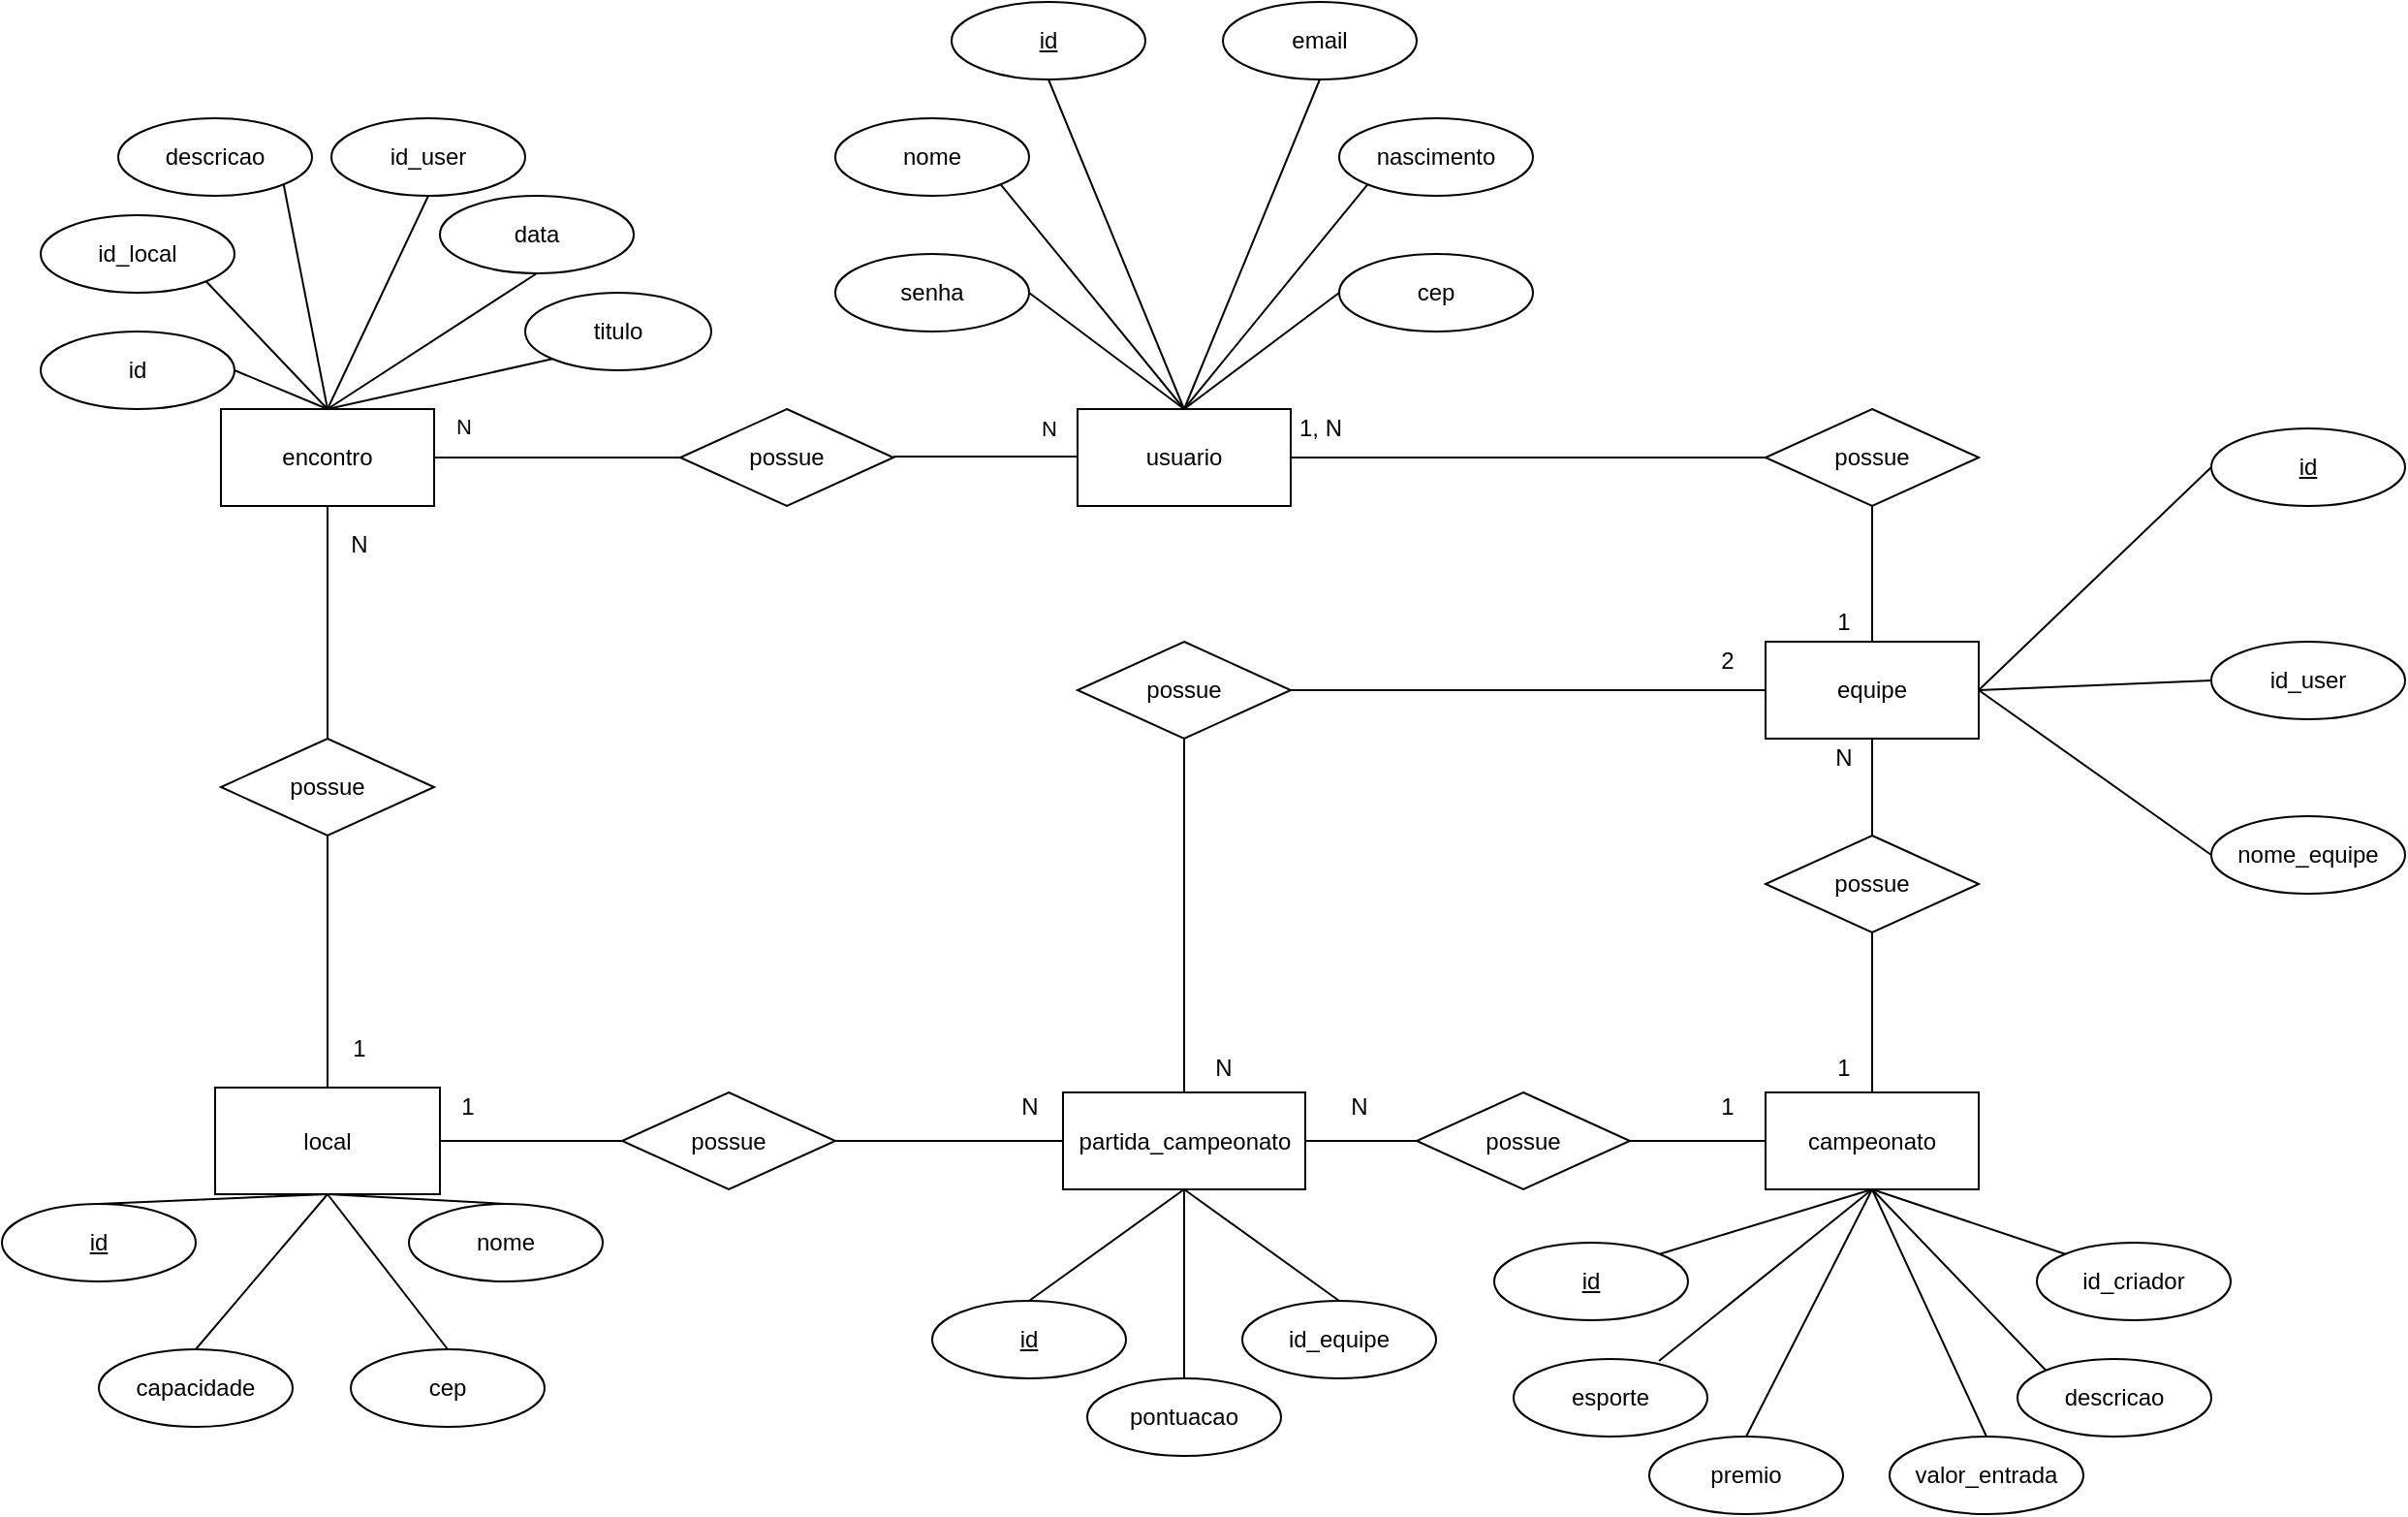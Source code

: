 <mxfile version="13.9.9" type="device"><diagram name="Página-1" id="N1INOAUM5hpIThV5yqhR"><mxGraphModel dx="1422" dy="1991" grid="1" gridSize="10" guides="1" tooltips="1" connect="1" arrows="1" fold="1" page="1" pageScale="1" pageWidth="827" pageHeight="1169" math="0" shadow="0"><root><mxCell id="0"/><mxCell id="1" parent="0"/><mxCell id="-wdtQB86EiZ9sF__bixl-102" value="usuario" style="html=1;whiteSpace=wrap;" parent="1" vertex="1"><mxGeometry x="785" y="-20" width="110" height="50" as="geometry"/></mxCell><mxCell id="-wdtQB86EiZ9sF__bixl-103" value="&lt;u&gt;id&lt;/u&gt;" style="ellipse;whiteSpace=wrap;html=1;align=center;" parent="1" vertex="1"><mxGeometry x="720" y="-230" width="100" height="40" as="geometry"/></mxCell><mxCell id="-wdtQB86EiZ9sF__bixl-104" value="senha" style="ellipse;whiteSpace=wrap;html=1;align=center;" parent="1" vertex="1"><mxGeometry x="660" y="-100" width="100" height="40" as="geometry"/></mxCell><mxCell id="-wdtQB86EiZ9sF__bixl-105" value="nome" style="ellipse;whiteSpace=wrap;html=1;align=center;" parent="1" vertex="1"><mxGeometry x="660" y="-170" width="100" height="40" as="geometry"/></mxCell><mxCell id="-wdtQB86EiZ9sF__bixl-106" value="email" style="ellipse;whiteSpace=wrap;html=1;align=center;" parent="1" vertex="1"><mxGeometry x="860" y="-230" width="100" height="40" as="geometry"/></mxCell><mxCell id="-wdtQB86EiZ9sF__bixl-107" value="nascimento" style="ellipse;whiteSpace=wrap;html=1;align=center;" parent="1" vertex="1"><mxGeometry x="920" y="-170" width="100" height="40" as="geometry"/></mxCell><mxCell id="-wdtQB86EiZ9sF__bixl-108" value="" style="endArrow=none;html=1;rounded=0;exitX=0.5;exitY=1;exitDx=0;exitDy=0;entryX=0.5;entryY=0;entryDx=0;entryDy=0;" parent="1" source="-wdtQB86EiZ9sF__bixl-103" target="-wdtQB86EiZ9sF__bixl-102" edge="1"><mxGeometry width="50" height="50" relative="1" as="geometry"><mxPoint x="790" y="-65" as="sourcePoint"/><mxPoint x="840" y="-115" as="targetPoint"/></mxGeometry></mxCell><mxCell id="-wdtQB86EiZ9sF__bixl-109" value="" style="endArrow=none;html=1;rounded=0;entryX=0.5;entryY=0;entryDx=0;entryDy=0;exitX=1;exitY=1;exitDx=0;exitDy=0;" parent="1" source="-wdtQB86EiZ9sF__bixl-105" target="-wdtQB86EiZ9sF__bixl-102" edge="1"><mxGeometry width="50" height="50" relative="1" as="geometry"><mxPoint x="700" y="-95" as="sourcePoint"/><mxPoint x="850" y="-105" as="targetPoint"/></mxGeometry></mxCell><mxCell id="-wdtQB86EiZ9sF__bixl-110" value="" style="endArrow=none;html=1;rounded=0;entryX=0.5;entryY=0;entryDx=0;entryDy=0;exitX=1;exitY=0.5;exitDx=0;exitDy=0;" parent="1" source="-wdtQB86EiZ9sF__bixl-104" target="-wdtQB86EiZ9sF__bixl-102" edge="1"><mxGeometry width="50" height="50" relative="1" as="geometry"><mxPoint x="810" y="-45" as="sourcePoint"/><mxPoint x="860" y="-95" as="targetPoint"/></mxGeometry></mxCell><mxCell id="-wdtQB86EiZ9sF__bixl-111" value="" style="endArrow=none;html=1;rounded=0;entryX=0.5;entryY=0;entryDx=0;entryDy=0;exitX=0;exitY=1;exitDx=0;exitDy=0;" parent="1" source="-wdtQB86EiZ9sF__bixl-107" target="-wdtQB86EiZ9sF__bixl-102" edge="1"><mxGeometry width="50" height="50" relative="1" as="geometry"><mxPoint x="950" y="-120" as="sourcePoint"/><mxPoint x="900" y="-135" as="targetPoint"/></mxGeometry></mxCell><mxCell id="-wdtQB86EiZ9sF__bixl-112" value="" style="endArrow=none;html=1;rounded=0;exitX=0.5;exitY=1;exitDx=0;exitDy=0;entryX=0.5;entryY=0;entryDx=0;entryDy=0;" parent="1" source="-wdtQB86EiZ9sF__bixl-106" target="-wdtQB86EiZ9sF__bixl-102" edge="1"><mxGeometry width="50" height="50" relative="1" as="geometry"><mxPoint x="830" y="-25" as="sourcePoint"/><mxPoint x="880" y="-75" as="targetPoint"/></mxGeometry></mxCell><mxCell id="-wdtQB86EiZ9sF__bixl-113" value="cep" style="ellipse;whiteSpace=wrap;html=1;align=center;" parent="1" vertex="1"><mxGeometry x="920" y="-100" width="100" height="40" as="geometry"/></mxCell><mxCell id="-wdtQB86EiZ9sF__bixl-114" value="" style="endArrow=none;html=1;rounded=0;entryX=0;entryY=0.5;entryDx=0;entryDy=0;exitX=0.5;exitY=0;exitDx=0;exitDy=0;" parent="1" source="-wdtQB86EiZ9sF__bixl-102" target="-wdtQB86EiZ9sF__bixl-113" edge="1"><mxGeometry width="50" height="50" relative="1" as="geometry"><mxPoint x="1040" y="105" as="sourcePoint"/><mxPoint x="1100" y="-55" as="targetPoint"/></mxGeometry></mxCell><mxCell id="-wdtQB86EiZ9sF__bixl-115" value="campeonato" style="rounded=0;whiteSpace=wrap;html=1;" parent="1" vertex="1"><mxGeometry x="1140" y="332.5" width="110" height="50" as="geometry"/></mxCell><mxCell id="-wdtQB86EiZ9sF__bixl-116" value="&lt;u&gt;id&lt;/u&gt;" style="ellipse;whiteSpace=wrap;html=1;align=center;" parent="1" vertex="1"><mxGeometry x="1000" y="410" width="100" height="40" as="geometry"/></mxCell><mxCell id="-wdtQB86EiZ9sF__bixl-117" value="premio" style="ellipse;whiteSpace=wrap;html=1;align=center;" parent="1" vertex="1"><mxGeometry x="1080" y="510" width="100" height="40" as="geometry"/></mxCell><mxCell id="-wdtQB86EiZ9sF__bixl-118" value="esporte" style="ellipse;whiteSpace=wrap;html=1;align=center;" parent="1" vertex="1"><mxGeometry x="1010" y="470" width="100" height="40" as="geometry"/></mxCell><mxCell id="-wdtQB86EiZ9sF__bixl-119" value="id_criador" style="ellipse;whiteSpace=wrap;html=1;align=center;" parent="1" vertex="1"><mxGeometry x="1280" y="410" width="100" height="40" as="geometry"/></mxCell><mxCell id="-wdtQB86EiZ9sF__bixl-120" value="descricao" style="ellipse;whiteSpace=wrap;html=1;align=center;" parent="1" vertex="1"><mxGeometry x="1270" y="470" width="100" height="40" as="geometry"/></mxCell><mxCell id="-wdtQB86EiZ9sF__bixl-121" value="valor_entrada" style="ellipse;whiteSpace=wrap;html=1;align=center;" parent="1" vertex="1"><mxGeometry x="1204" y="510" width="100" height="40" as="geometry"/></mxCell><mxCell id="-wdtQB86EiZ9sF__bixl-122" value="" style="endArrow=none;html=1;rounded=0;entryX=1;entryY=0;entryDx=0;entryDy=0;exitX=0.5;exitY=1;exitDx=0;exitDy=0;" parent="1" source="-wdtQB86EiZ9sF__bixl-115" target="-wdtQB86EiZ9sF__bixl-116" edge="1"><mxGeometry width="50" height="50" relative="1" as="geometry"><mxPoint x="1460" y="220" as="sourcePoint"/><mxPoint x="1524" y="380" as="targetPoint"/></mxGeometry></mxCell><mxCell id="-wdtQB86EiZ9sF__bixl-123" value="" style="endArrow=none;html=1;rounded=0;entryX=0.75;entryY=0.025;entryDx=0;entryDy=0;exitX=0.5;exitY=1;exitDx=0;exitDy=0;entryPerimeter=0;" parent="1" source="-wdtQB86EiZ9sF__bixl-115" target="-wdtQB86EiZ9sF__bixl-118" edge="1"><mxGeometry width="50" height="50" relative="1" as="geometry"><mxPoint x="1200" y="390" as="sourcePoint"/><mxPoint x="1080" y="420" as="targetPoint"/></mxGeometry></mxCell><mxCell id="-wdtQB86EiZ9sF__bixl-124" value="" style="endArrow=none;html=1;rounded=0;entryX=0.5;entryY=0;entryDx=0;entryDy=0;exitX=0.5;exitY=1;exitDx=0;exitDy=0;" parent="1" source="-wdtQB86EiZ9sF__bixl-115" target="-wdtQB86EiZ9sF__bixl-121" edge="1"><mxGeometry width="50" height="50" relative="1" as="geometry"><mxPoint x="1210" y="400" as="sourcePoint"/><mxPoint x="1090" y="430" as="targetPoint"/></mxGeometry></mxCell><mxCell id="-wdtQB86EiZ9sF__bixl-125" value="" style="endArrow=none;html=1;rounded=0;entryX=0.5;entryY=0;entryDx=0;entryDy=0;exitX=0.5;exitY=1;exitDx=0;exitDy=0;" parent="1" source="-wdtQB86EiZ9sF__bixl-115" target="-wdtQB86EiZ9sF__bixl-117" edge="1"><mxGeometry width="50" height="50" relative="1" as="geometry"><mxPoint x="1220" y="410" as="sourcePoint"/><mxPoint x="1100" y="440" as="targetPoint"/></mxGeometry></mxCell><mxCell id="-wdtQB86EiZ9sF__bixl-126" value="" style="endArrow=none;html=1;rounded=0;entryX=0.5;entryY=1;entryDx=0;entryDy=0;exitX=0;exitY=0;exitDx=0;exitDy=0;" parent="1" source="-wdtQB86EiZ9sF__bixl-120" target="-wdtQB86EiZ9sF__bixl-115" edge="1"><mxGeometry width="50" height="50" relative="1" as="geometry"><mxPoint x="1230" y="420" as="sourcePoint"/><mxPoint x="1110" y="450" as="targetPoint"/></mxGeometry></mxCell><mxCell id="-wdtQB86EiZ9sF__bixl-127" value="" style="endArrow=none;html=1;rounded=0;entryX=0.5;entryY=1;entryDx=0;entryDy=0;exitX=0;exitY=0;exitDx=0;exitDy=0;" parent="1" source="-wdtQB86EiZ9sF__bixl-119" target="-wdtQB86EiZ9sF__bixl-115" edge="1"><mxGeometry width="50" height="50" relative="1" as="geometry"><mxPoint x="1240" y="430" as="sourcePoint"/><mxPoint x="1120" y="460" as="targetPoint"/></mxGeometry></mxCell><mxCell id="-wdtQB86EiZ9sF__bixl-128" value="equipe" style="rounded=0;whiteSpace=wrap;html=1;" parent="1" vertex="1"><mxGeometry x="1140" y="100" width="110" height="50" as="geometry"/></mxCell><mxCell id="-wdtQB86EiZ9sF__bixl-129" value="&lt;u&gt;id&lt;/u&gt;" style="ellipse;whiteSpace=wrap;html=1;align=center;" parent="1" vertex="1"><mxGeometry x="1370" y="-10" width="100" height="40" as="geometry"/></mxCell><mxCell id="-wdtQB86EiZ9sF__bixl-130" value="" style="endArrow=none;html=1;rounded=0;exitX=0;exitY=0.5;exitDx=0;exitDy=0;entryX=1;entryY=0.5;entryDx=0;entryDy=0;" parent="1" source="-wdtQB86EiZ9sF__bixl-129" target="-wdtQB86EiZ9sF__bixl-128" edge="1"><mxGeometry width="50" height="50" relative="1" as="geometry"><mxPoint x="2000" y="130" as="sourcePoint"/><mxPoint x="1440" y="140" as="targetPoint"/></mxGeometry></mxCell><mxCell id="-wdtQB86EiZ9sF__bixl-131" value="id_user" style="ellipse;whiteSpace=wrap;html=1;align=center;" parent="1" vertex="1"><mxGeometry x="1370" y="100" width="100" height="40" as="geometry"/></mxCell><mxCell id="-wdtQB86EiZ9sF__bixl-132" value="" style="endArrow=none;html=1;rounded=0;exitX=0;exitY=0.5;exitDx=0;exitDy=0;entryX=1;entryY=0.5;entryDx=0;entryDy=0;" parent="1" source="-wdtQB86EiZ9sF__bixl-131" target="-wdtQB86EiZ9sF__bixl-128" edge="1"><mxGeometry width="50" height="50" relative="1" as="geometry"><mxPoint x="1130" y="210" as="sourcePoint"/><mxPoint x="1280" y="170" as="targetPoint"/></mxGeometry></mxCell><mxCell id="-wdtQB86EiZ9sF__bixl-133" value="possue" style="shape=rhombus;perimeter=rhombusPerimeter;whiteSpace=wrap;html=1;align=center;" parent="1" vertex="1"><mxGeometry x="1140" y="-20" width="110" height="50" as="geometry"/></mxCell><mxCell id="-wdtQB86EiZ9sF__bixl-134" value="" style="endArrow=none;html=1;rounded=0;exitX=0.5;exitY=1;exitDx=0;exitDy=0;entryX=0.5;entryY=0;entryDx=0;entryDy=0;" parent="1" source="-wdtQB86EiZ9sF__bixl-133" target="-wdtQB86EiZ9sF__bixl-128" edge="1"><mxGeometry width="50" height="50" relative="1" as="geometry"><mxPoint x="1240" y="150" as="sourcePoint"/><mxPoint x="1330" y="100" as="targetPoint"/></mxGeometry></mxCell><mxCell id="-wdtQB86EiZ9sF__bixl-135" value="" style="endArrow=none;html=1;rounded=0;entryX=0;entryY=0.5;entryDx=0;entryDy=0;exitX=1;exitY=0.5;exitDx=0;exitDy=0;" parent="1" source="-wdtQB86EiZ9sF__bixl-102" target="-wdtQB86EiZ9sF__bixl-133" edge="1"><mxGeometry width="50" height="50" relative="1" as="geometry"><mxPoint x="850" y="-55" as="sourcePoint"/><mxPoint x="930" y="-55" as="targetPoint"/></mxGeometry></mxCell><mxCell id="-wdtQB86EiZ9sF__bixl-136" value="possue" style="shape=rhombus;perimeter=rhombusPerimeter;whiteSpace=wrap;html=1;align=center;" parent="1" vertex="1"><mxGeometry x="550" y="332.5" width="110" height="50" as="geometry"/></mxCell><mxCell id="-wdtQB86EiZ9sF__bixl-137" value="" style="endArrow=none;html=1;rounded=0;exitX=0.5;exitY=0;exitDx=0;exitDy=0;entryX=0.5;entryY=1;entryDx=0;entryDy=0;" parent="1" source="-wdtQB86EiZ9sF__bixl-115" target="-wdtQB86EiZ9sF__bixl-165" edge="1"><mxGeometry width="50" height="50" relative="1" as="geometry"><mxPoint x="1490" y="-40" as="sourcePoint"/><mxPoint x="1200" y="190" as="targetPoint"/></mxGeometry></mxCell><mxCell id="-wdtQB86EiZ9sF__bixl-138" value="nome_equipe" style="ellipse;whiteSpace=wrap;html=1;align=center;" parent="1" vertex="1"><mxGeometry x="1370" y="190" width="100" height="40" as="geometry"/></mxCell><mxCell id="-wdtQB86EiZ9sF__bixl-139" value="" style="endArrow=none;html=1;rounded=0;entryX=1;entryY=0.5;entryDx=0;entryDy=0;exitX=0;exitY=0.5;exitDx=0;exitDy=0;" parent="1" source="-wdtQB86EiZ9sF__bixl-138" target="-wdtQB86EiZ9sF__bixl-128" edge="1"><mxGeometry width="50" height="50" relative="1" as="geometry"><mxPoint x="1370" y="190" as="sourcePoint"/><mxPoint x="1260" y="115" as="targetPoint"/></mxGeometry></mxCell><mxCell id="-wdtQB86EiZ9sF__bixl-140" value="partida_campeonato" style="rounded=0;whiteSpace=wrap;html=1;" parent="1" vertex="1"><mxGeometry x="777.5" y="332.5" width="125" height="50" as="geometry"/></mxCell><mxCell id="-wdtQB86EiZ9sF__bixl-141" value="&lt;u&gt;id&lt;/u&gt;" style="ellipse;whiteSpace=wrap;html=1;align=center;" parent="1" vertex="1"><mxGeometry x="710" y="440" width="100" height="40" as="geometry"/></mxCell><mxCell id="-wdtQB86EiZ9sF__bixl-142" value="" style="endArrow=none;html=1;rounded=0;exitX=0.5;exitY=0;exitDx=0;exitDy=0;entryX=0.5;entryY=1;entryDx=0;entryDy=0;" parent="1" source="-wdtQB86EiZ9sF__bixl-141" target="-wdtQB86EiZ9sF__bixl-140" edge="1"><mxGeometry width="50" height="50" relative="1" as="geometry"><mxPoint x="1486" y="495" as="sourcePoint"/><mxPoint x="696" y="335" as="targetPoint"/></mxGeometry></mxCell><mxCell id="-wdtQB86EiZ9sF__bixl-145" value="" style="endArrow=none;html=1;rounded=0;exitX=0;exitY=0.5;exitDx=0;exitDy=0;entryX=1;entryY=0.5;entryDx=0;entryDy=0;" parent="1" source="-wdtQB86EiZ9sF__bixl-115" target="GXf_h8resjG4_r_IiJEU-8" edge="1"><mxGeometry width="50" height="50" relative="1" as="geometry"><mxPoint x="1340" y="335" as="sourcePoint"/><mxPoint x="1830" y="360" as="targetPoint"/></mxGeometry></mxCell><mxCell id="-wdtQB86EiZ9sF__bixl-146" value="id_equipe" style="ellipse;whiteSpace=wrap;html=1;align=center;" parent="1" vertex="1"><mxGeometry x="870" y="440" width="100" height="40" as="geometry"/></mxCell><mxCell id="-wdtQB86EiZ9sF__bixl-147" value="" style="endArrow=none;html=1;rounded=0;exitX=0.5;exitY=0;exitDx=0;exitDy=0;entryX=0.5;entryY=1;entryDx=0;entryDy=0;" parent="1" source="-wdtQB86EiZ9sF__bixl-146" target="-wdtQB86EiZ9sF__bixl-140" edge="1"><mxGeometry width="50" height="50" relative="1" as="geometry"><mxPoint x="726" y="515" as="sourcePoint"/><mxPoint x="816" y="460" as="targetPoint"/></mxGeometry></mxCell><mxCell id="-wdtQB86EiZ9sF__bixl-148" value="local" style="rounded=0;whiteSpace=wrap;html=1;" parent="1" vertex="1"><mxGeometry x="340" y="330" width="116" height="55" as="geometry"/></mxCell><mxCell id="-wdtQB86EiZ9sF__bixl-149" value="&lt;u&gt;id&lt;/u&gt;" style="ellipse;whiteSpace=wrap;html=1;align=center;" parent="1" vertex="1"><mxGeometry x="230" y="390" width="100" height="40" as="geometry"/></mxCell><mxCell id="-wdtQB86EiZ9sF__bixl-150" value="nome" style="ellipse;whiteSpace=wrap;html=1;align=center;" parent="1" vertex="1"><mxGeometry x="440" y="390" width="100" height="40" as="geometry"/></mxCell><mxCell id="-wdtQB86EiZ9sF__bixl-151" value="capacidade" style="ellipse;whiteSpace=wrap;html=1;align=center;" parent="1" vertex="1"><mxGeometry x="280" y="465" width="100" height="40" as="geometry"/></mxCell><mxCell id="-wdtQB86EiZ9sF__bixl-152" value="" style="endArrow=none;html=1;rounded=0;entryX=0.5;entryY=1;entryDx=0;entryDy=0;exitX=0.5;exitY=0;exitDx=0;exitDy=0;" parent="1" source="-wdtQB86EiZ9sF__bixl-149" target="-wdtQB86EiZ9sF__bixl-148" edge="1"><mxGeometry width="50" height="50" relative="1" as="geometry"><mxPoint x="330" y="465" as="sourcePoint"/><mxPoint x="380" y="415" as="targetPoint"/></mxGeometry></mxCell><mxCell id="-wdtQB86EiZ9sF__bixl-153" value="" style="endArrow=none;html=1;rounded=0;entryX=0.5;entryY=1;entryDx=0;entryDy=0;exitX=0.5;exitY=0;exitDx=0;exitDy=0;" parent="1" source="-wdtQB86EiZ9sF__bixl-150" target="-wdtQB86EiZ9sF__bixl-148" edge="1"><mxGeometry width="50" height="50" relative="1" as="geometry"><mxPoint x="330" y="445" as="sourcePoint"/><mxPoint x="400" y="375" as="targetPoint"/></mxGeometry></mxCell><mxCell id="-wdtQB86EiZ9sF__bixl-154" value="" style="endArrow=none;html=1;rounded=0;entryX=0.5;entryY=1;entryDx=0;entryDy=0;exitX=0.5;exitY=0;exitDx=0;exitDy=0;" parent="1" source="-wdtQB86EiZ9sF__bixl-151" target="-wdtQB86EiZ9sF__bixl-148" edge="1"><mxGeometry width="50" height="50" relative="1" as="geometry"><mxPoint x="470" y="445" as="sourcePoint"/><mxPoint x="400" y="375" as="targetPoint"/></mxGeometry></mxCell><mxCell id="-wdtQB86EiZ9sF__bixl-155" value="cep" style="ellipse;whiteSpace=wrap;html=1;align=center;" parent="1" vertex="1"><mxGeometry x="410" y="465" width="100" height="40" as="geometry"/></mxCell><mxCell id="-wdtQB86EiZ9sF__bixl-156" value="" style="endArrow=none;html=1;rounded=0;exitX=0.5;exitY=0;exitDx=0;exitDy=0;entryX=0.5;entryY=1;entryDx=0;entryDy=0;" parent="1" source="-wdtQB86EiZ9sF__bixl-155" target="-wdtQB86EiZ9sF__bixl-148" edge="1"><mxGeometry width="50" height="50" relative="1" as="geometry"><mxPoint x="400" y="485" as="sourcePoint"/><mxPoint x="404" y="375" as="targetPoint"/></mxGeometry></mxCell><mxCell id="-wdtQB86EiZ9sF__bixl-157" value="encontro" style="rounded=0;whiteSpace=wrap;html=1;" parent="1" vertex="1"><mxGeometry x="343" y="-20" width="110" height="50" as="geometry"/></mxCell><mxCell id="-wdtQB86EiZ9sF__bixl-158" value="" style="endArrow=none;html=1;rounded=0;entryX=0;entryY=0.5;entryDx=0;entryDy=0;exitX=1;exitY=0.5;exitDx=0;exitDy=0;" parent="1" source="-wdtQB86EiZ9sF__bixl-157" target="-wdtQB86EiZ9sF__bixl-162" edge="1"><mxGeometry width="50" height="50" relative="1" as="geometry"><mxPoint x="650" y="50" as="sourcePoint"/><mxPoint x="730" y="110" as="targetPoint"/></mxGeometry></mxCell><mxCell id="-wdtQB86EiZ9sF__bixl-159" value="titulo" style="ellipse;whiteSpace=wrap;html=1;align=center;" parent="1" vertex="1"><mxGeometry x="500" y="-80" width="96" height="40" as="geometry"/></mxCell><mxCell id="-wdtQB86EiZ9sF__bixl-160" value="id_local" style="ellipse;whiteSpace=wrap;html=1;align=center;" parent="1" vertex="1"><mxGeometry x="250" y="-120" width="100" height="40" as="geometry"/></mxCell><mxCell id="-wdtQB86EiZ9sF__bixl-161" value="descricao" style="ellipse;whiteSpace=wrap;html=1;align=center;" parent="1" vertex="1"><mxGeometry x="290" y="-170" width="100" height="40" as="geometry"/></mxCell><mxCell id="-wdtQB86EiZ9sF__bixl-162" value="possue" style="shape=rhombus;perimeter=rhombusPerimeter;whiteSpace=wrap;html=1;align=center;" parent="1" vertex="1"><mxGeometry x="580" y="-20" width="110" height="50" as="geometry"/></mxCell><mxCell id="-wdtQB86EiZ9sF__bixl-163" value="" style="endArrow=none;html=1;rounded=0;entryX=1;entryY=0.5;entryDx=0;entryDy=0;exitX=0;exitY=0.5;exitDx=0;exitDy=0;" parent="1" edge="1"><mxGeometry width="50" height="50" relative="1" as="geometry"><mxPoint x="785" y="4.5" as="sourcePoint"/><mxPoint x="690" y="4.5" as="targetPoint"/></mxGeometry></mxCell><mxCell id="GXf_h8resjG4_r_IiJEU-1" value="N" style="edgeLabel;html=1;align=center;verticalAlign=middle;resizable=0;points=[];" vertex="1" connectable="0" parent="-wdtQB86EiZ9sF__bixl-163"><mxGeometry x="-0.684" y="1" relative="1" as="geometry"><mxPoint x="0.2" y="-15.5" as="offset"/></mxGeometry></mxCell><mxCell id="-wdtQB86EiZ9sF__bixl-164" value="possue" style="shape=rhombus;perimeter=rhombusPerimeter;whiteSpace=wrap;html=1;align=center;" parent="1" vertex="1"><mxGeometry x="343" y="150" width="110" height="50" as="geometry"/></mxCell><mxCell id="-wdtQB86EiZ9sF__bixl-165" value="possue" style="shape=rhombus;perimeter=rhombusPerimeter;whiteSpace=wrap;html=1;align=center;" parent="1" vertex="1"><mxGeometry x="1140" y="200" width="110" height="50" as="geometry"/></mxCell><mxCell id="-wdtQB86EiZ9sF__bixl-166" value="" style="endArrow=none;html=1;rounded=0;exitX=0.5;exitY=1;exitDx=0;exitDy=0;entryX=0.5;entryY=0;entryDx=0;entryDy=0;" parent="1" source="-wdtQB86EiZ9sF__bixl-128" target="-wdtQB86EiZ9sF__bixl-165" edge="1"><mxGeometry width="50" height="50" relative="1" as="geometry"><mxPoint x="1280" y="200" as="sourcePoint"/><mxPoint x="1210" y="200" as="targetPoint"/></mxGeometry></mxCell><mxCell id="-wdtQB86EiZ9sF__bixl-167" value="" style="endArrow=none;html=1;rounded=0;entryX=0.5;entryY=1;entryDx=0;entryDy=0;exitX=0.5;exitY=0;exitDx=0;exitDy=0;" parent="1" source="-wdtQB86EiZ9sF__bixl-148" target="-wdtQB86EiZ9sF__bixl-164" edge="1"><mxGeometry width="50" height="50" relative="1" as="geometry"><mxPoint x="440" y="200" as="sourcePoint"/><mxPoint x="570" y="200" as="targetPoint"/></mxGeometry></mxCell><mxCell id="-wdtQB86EiZ9sF__bixl-168" value="" style="endArrow=none;html=1;rounded=0;entryX=0.5;entryY=0;entryDx=0;entryDy=0;exitX=0.5;exitY=1;exitDx=0;exitDy=0;" parent="1" source="-wdtQB86EiZ9sF__bixl-157" target="-wdtQB86EiZ9sF__bixl-164" edge="1"><mxGeometry width="50" height="50" relative="1" as="geometry"><mxPoint x="470" y="110" as="sourcePoint"/><mxPoint x="600" y="110" as="targetPoint"/></mxGeometry></mxCell><mxCell id="-wdtQB86EiZ9sF__bixl-169" value="" style="endArrow=none;html=1;rounded=0;entryX=0.5;entryY=0;entryDx=0;entryDy=0;exitX=0.5;exitY=1;exitDx=0;exitDy=0;" parent="1" source="-wdtQB86EiZ9sF__bixl-170" target="-wdtQB86EiZ9sF__bixl-140" edge="1"><mxGeometry width="50" height="50" relative="1" as="geometry"><mxPoint x="967.369" y="282.5" as="sourcePoint"/><mxPoint x="866" y="345" as="targetPoint"/></mxGeometry></mxCell><mxCell id="-wdtQB86EiZ9sF__bixl-170" value="possue" style="shape=rhombus;perimeter=rhombusPerimeter;whiteSpace=wrap;html=1;align=center;rotation=0;" parent="1" vertex="1"><mxGeometry x="785" y="100" width="110" height="50" as="geometry"/></mxCell><mxCell id="-wdtQB86EiZ9sF__bixl-171" value="" style="endArrow=none;html=1;rounded=0;entryX=1;entryY=0.5;entryDx=0;entryDy=0;exitX=0;exitY=0.5;exitDx=0;exitDy=0;" parent="1" source="-wdtQB86EiZ9sF__bixl-128" target="-wdtQB86EiZ9sF__bixl-170" edge="1"><mxGeometry width="50" height="50" relative="1" as="geometry"><mxPoint x="1021" y="110" as="sourcePoint"/><mxPoint x="920" y="182" as="targetPoint"/></mxGeometry></mxCell><mxCell id="-wdtQB86EiZ9sF__bixl-172" value="" style="endArrow=none;html=1;rounded=0;entryX=1;entryY=0.5;entryDx=0;entryDy=0;exitX=0;exitY=0.5;exitDx=0;exitDy=0;" parent="1" source="-wdtQB86EiZ9sF__bixl-136" target="-wdtQB86EiZ9sF__bixl-148" edge="1"><mxGeometry width="50" height="50" relative="1" as="geometry"><mxPoint x="921" y="390" as="sourcePoint"/><mxPoint x="820" y="462" as="targetPoint"/></mxGeometry></mxCell><mxCell id="-wdtQB86EiZ9sF__bixl-173" value="" style="endArrow=none;html=1;rounded=0;entryX=1;entryY=0.5;entryDx=0;entryDy=0;exitX=0;exitY=0.5;exitDx=0;exitDy=0;" parent="1" source="-wdtQB86EiZ9sF__bixl-140" target="-wdtQB86EiZ9sF__bixl-136" edge="1"><mxGeometry width="50" height="50" relative="1" as="geometry"><mxPoint x="977" y="293" as="sourcePoint"/><mxPoint x="876" y="365" as="targetPoint"/></mxGeometry></mxCell><mxCell id="-wdtQB86EiZ9sF__bixl-174" value="" style="endArrow=none;html=1;rounded=0;entryX=1;entryY=1;entryDx=0;entryDy=0;exitX=0.5;exitY=0;exitDx=0;exitDy=0;" parent="1" source="-wdtQB86EiZ9sF__bixl-157" target="-wdtQB86EiZ9sF__bixl-161" edge="1"><mxGeometry width="50" height="50" relative="1" as="geometry"><mxPoint x="405" y="40" as="sourcePoint"/><mxPoint x="405" y="160" as="targetPoint"/></mxGeometry></mxCell><mxCell id="-wdtQB86EiZ9sF__bixl-175" value="data" style="ellipse;whiteSpace=wrap;html=1;align=center;" parent="1" vertex="1"><mxGeometry x="456" y="-130" width="100" height="40" as="geometry"/></mxCell><mxCell id="-wdtQB86EiZ9sF__bixl-176" value="" style="endArrow=none;html=1;rounded=0;entryX=0.5;entryY=0;entryDx=0;entryDy=0;exitX=0.5;exitY=1;exitDx=0;exitDy=0;" parent="1" source="-wdtQB86EiZ9sF__bixl-175" target="-wdtQB86EiZ9sF__bixl-157" edge="1"><mxGeometry width="50" height="50" relative="1" as="geometry"><mxPoint x="405" y="-10" as="sourcePoint"/><mxPoint x="345" y="-96" as="targetPoint"/></mxGeometry></mxCell><mxCell id="-wdtQB86EiZ9sF__bixl-177" value="" style="endArrow=none;html=1;rounded=0;entryX=0.5;entryY=0;entryDx=0;entryDy=0;exitX=1;exitY=1;exitDx=0;exitDy=0;" parent="1" source="-wdtQB86EiZ9sF__bixl-160" target="-wdtQB86EiZ9sF__bixl-157" edge="1"><mxGeometry width="50" height="50" relative="1" as="geometry"><mxPoint x="415" as="sourcePoint"/><mxPoint x="355" y="-86" as="targetPoint"/></mxGeometry></mxCell><mxCell id="-wdtQB86EiZ9sF__bixl-178" value="" style="endArrow=none;html=1;rounded=0;entryX=0.5;entryY=0;entryDx=0;entryDy=0;exitX=0;exitY=1;exitDx=0;exitDy=0;" parent="1" source="-wdtQB86EiZ9sF__bixl-159" target="-wdtQB86EiZ9sF__bixl-157" edge="1"><mxGeometry width="50" height="50" relative="1" as="geometry"><mxPoint x="405" y="-110" as="sourcePoint"/><mxPoint x="405" y="-10" as="targetPoint"/></mxGeometry></mxCell><mxCell id="-wdtQB86EiZ9sF__bixl-262" value="pontuacao" style="ellipse;whiteSpace=wrap;html=1;align=center;" parent="1" vertex="1"><mxGeometry x="790" y="480" width="100" height="40" as="geometry"/></mxCell><mxCell id="-wdtQB86EiZ9sF__bixl-263" value="" style="endArrow=none;html=1;rounded=0;exitX=0.5;exitY=0;exitDx=0;exitDy=0;entryX=0.5;entryY=1;entryDx=0;entryDy=0;" parent="1" source="-wdtQB86EiZ9sF__bixl-262" target="-wdtQB86EiZ9sF__bixl-140" edge="1"><mxGeometry width="50" height="50" relative="1" as="geometry"><mxPoint x="760" y="555" as="sourcePoint"/><mxPoint x="850" y="390" as="targetPoint"/></mxGeometry></mxCell><mxCell id="-wdtQB86EiZ9sF__bixl-266" value="id_user" style="ellipse;whiteSpace=wrap;html=1;align=center;" parent="1" vertex="1"><mxGeometry x="400" y="-170" width="100" height="40" as="geometry"/></mxCell><mxCell id="-wdtQB86EiZ9sF__bixl-267" value="" style="endArrow=none;html=1;rounded=0;entryX=0.5;entryY=1;entryDx=0;entryDy=0;exitX=0.5;exitY=0;exitDx=0;exitDy=0;" parent="1" source="-wdtQB86EiZ9sF__bixl-157" target="-wdtQB86EiZ9sF__bixl-266" edge="1"><mxGeometry width="50" height="50" relative="1" as="geometry"><mxPoint x="380" y="-100" as="sourcePoint"/><mxPoint x="345" y="-96" as="targetPoint"/></mxGeometry></mxCell><mxCell id="A-LrJeK5duBcHdD12Yyj-1" value="id" style="ellipse;whiteSpace=wrap;html=1;align=center;" parent="1" vertex="1"><mxGeometry x="250" y="-60" width="100" height="40" as="geometry"/></mxCell><mxCell id="A-LrJeK5duBcHdD12Yyj-2" value="" style="endArrow=none;html=1;rounded=0;exitX=1;exitY=0.5;exitDx=0;exitDy=0;entryX=0.5;entryY=0;entryDx=0;entryDy=0;" parent="1" source="A-LrJeK5duBcHdD12Yyj-1" target="-wdtQB86EiZ9sF__bixl-157" edge="1"><mxGeometry width="50" height="50" relative="1" as="geometry"><mxPoint x="340.355" y="-35.858" as="sourcePoint"/><mxPoint x="400" y="-20" as="targetPoint"/></mxGeometry></mxCell><mxCell id="GXf_h8resjG4_r_IiJEU-2" value="N" style="edgeLabel;html=1;align=center;verticalAlign=middle;resizable=0;points=[];" vertex="1" connectable="0" parent="1"><mxGeometry x="510" y="-30" as="geometry"><mxPoint x="-42" y="19" as="offset"/></mxGeometry></mxCell><mxCell id="GXf_h8resjG4_r_IiJEU-3" value="1, N" style="text;html=1;align=center;verticalAlign=middle;resizable=0;points=[];autosize=1;" vertex="1" parent="1"><mxGeometry x="890" y="-20" width="40" height="20" as="geometry"/></mxCell><mxCell id="GXf_h8resjG4_r_IiJEU-5" value="1" style="text;html=1;align=center;verticalAlign=middle;resizable=0;points=[];autosize=1;" vertex="1" parent="1"><mxGeometry x="1170" y="80" width="20" height="20" as="geometry"/></mxCell><mxCell id="GXf_h8resjG4_r_IiJEU-6" value="1" style="text;html=1;align=center;verticalAlign=middle;resizable=0;points=[];autosize=1;" vertex="1" parent="1"><mxGeometry x="1170" y="310" width="20" height="20" as="geometry"/></mxCell><mxCell id="GXf_h8resjG4_r_IiJEU-7" value="N" style="text;html=1;align=center;verticalAlign=middle;resizable=0;points=[];autosize=1;" vertex="1" parent="1"><mxGeometry x="1170" y="150" width="20" height="20" as="geometry"/></mxCell><mxCell id="GXf_h8resjG4_r_IiJEU-8" value="possue" style="shape=rhombus;perimeter=rhombusPerimeter;whiteSpace=wrap;html=1;align=center;rotation=0;" vertex="1" parent="1"><mxGeometry x="960" y="332.5" width="110" height="50" as="geometry"/></mxCell><mxCell id="GXf_h8resjG4_r_IiJEU-9" value="" style="endArrow=none;html=1;rounded=0;exitX=0;exitY=0.5;exitDx=0;exitDy=0;entryX=1;entryY=0.5;entryDx=0;entryDy=0;" edge="1" parent="1" source="GXf_h8resjG4_r_IiJEU-8" target="-wdtQB86EiZ9sF__bixl-140"><mxGeometry width="50" height="50" relative="1" as="geometry"><mxPoint x="1150" y="365" as="sourcePoint"/><mxPoint x="1080" y="295" as="targetPoint"/></mxGeometry></mxCell><mxCell id="GXf_h8resjG4_r_IiJEU-12" value="N" style="text;html=1;align=center;verticalAlign=middle;resizable=0;points=[];autosize=1;" vertex="1" parent="1"><mxGeometry x="920" y="330" width="20" height="20" as="geometry"/></mxCell><mxCell id="GXf_h8resjG4_r_IiJEU-13" value="1" style="text;html=1;align=center;verticalAlign=middle;resizable=0;points=[];autosize=1;" vertex="1" parent="1"><mxGeometry x="1110" y="330" width="20" height="20" as="geometry"/></mxCell><mxCell id="GXf_h8resjG4_r_IiJEU-15" value="1" style="text;html=1;align=center;verticalAlign=middle;resizable=0;points=[];autosize=1;" vertex="1" parent="1"><mxGeometry x="460" y="330" width="20" height="20" as="geometry"/></mxCell><mxCell id="GXf_h8resjG4_r_IiJEU-16" value="N" style="text;html=1;align=center;verticalAlign=middle;resizable=0;points=[];autosize=1;" vertex="1" parent="1"><mxGeometry x="750" y="330" width="20" height="20" as="geometry"/></mxCell><mxCell id="GXf_h8resjG4_r_IiJEU-17" value="N" style="text;html=1;align=center;verticalAlign=middle;resizable=0;points=[];autosize=1;" vertex="1" parent="1"><mxGeometry x="404" y="40" width="20" height="20" as="geometry"/></mxCell><mxCell id="GXf_h8resjG4_r_IiJEU-18" value="1" style="text;html=1;align=center;verticalAlign=middle;resizable=0;points=[];autosize=1;" vertex="1" parent="1"><mxGeometry x="404" y="300" width="20" height="20" as="geometry"/></mxCell><mxCell id="GXf_h8resjG4_r_IiJEU-19" value="N" style="text;html=1;align=center;verticalAlign=middle;resizable=0;points=[];autosize=1;" vertex="1" parent="1"><mxGeometry x="850" y="310" width="20" height="20" as="geometry"/></mxCell><mxCell id="GXf_h8resjG4_r_IiJEU-20" value="2" style="text;html=1;align=center;verticalAlign=middle;resizable=0;points=[];autosize=1;" vertex="1" parent="1"><mxGeometry x="1110" y="100" width="20" height="20" as="geometry"/></mxCell></root></mxGraphModel></diagram></mxfile>